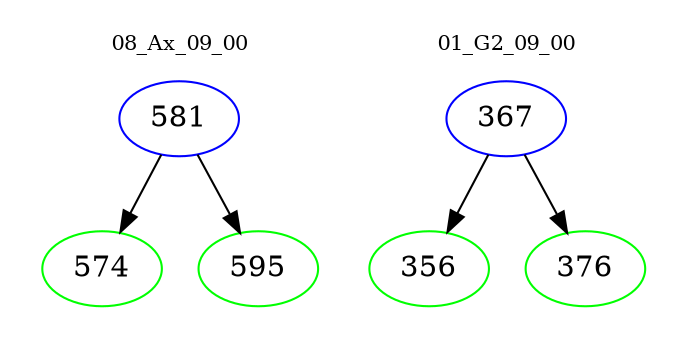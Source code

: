 digraph{
subgraph cluster_0 {
color = white
label = "08_Ax_09_00";
fontsize=10;
T0_581 [label="581", color="blue"]
T0_581 -> T0_574 [color="black"]
T0_574 [label="574", color="green"]
T0_581 -> T0_595 [color="black"]
T0_595 [label="595", color="green"]
}
subgraph cluster_1 {
color = white
label = "01_G2_09_00";
fontsize=10;
T1_367 [label="367", color="blue"]
T1_367 -> T1_356 [color="black"]
T1_356 [label="356", color="green"]
T1_367 -> T1_376 [color="black"]
T1_376 [label="376", color="green"]
}
}
